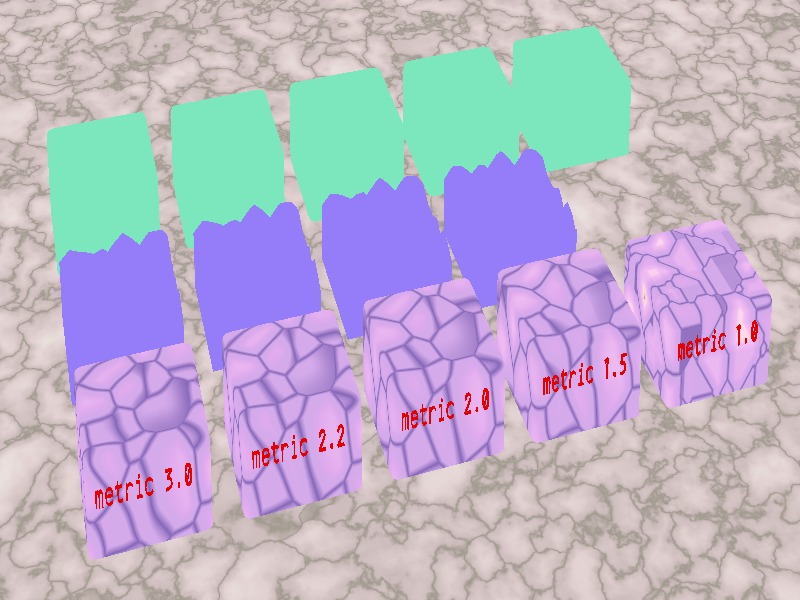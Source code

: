 // This work is licensed under the Creative Commons Attribution 3.0 Unported License.
// To view a copy of this license, visit http://creativecommons.org/licenses/by/3.0/
// or send a letter to Creative Commons, 444 Castro Street, Suite 900, Mountain View,
// California, 94041, USA.
//
// Persistence Of Vision Ray Tracer ('POV-Ray') sample file.
//
// Crackle pattern example crackle2.pov.
//
// Date: April 2001
// Auth: Christoph Hormann
// Updated: January 2017
//
// -w512 -h256 +a0.3

#version 3.7;
global_settings { assumed_gamma 1.0 }
#default { finish { ambient 0.006 diffuse 0.456 } }

light_source {
    <1.6,1.9,2.7>*10000
    color rgb 1.3
}

//-------------------------------------------------------------------------
// This scene uses a non-standard camera set-up.
// (See CAMERA in the included documentation for details.)
// If you are new to POV-Ray, you might want to try a different demo scene.
//-------------------------------------------------------------------------
camera {
    location  <7,24,12>
    direction y
    sky       z
    up        z
    right     2.5*x
    look_at   <0,0,0.3>
    angle     30
}

#declare SkyColor = srgb <0.60,0.70,0.95>;
sphere {
    <0,0,0>, 1
    texture {
        pigment { SkyColor }
        finish {
            ambient  0
            diffuse  0
            emission 1
        }
    }
    scale 100000
    no_shadow
    hollow on
}

#declare FloorColorA = srgb <0.63137,0.60392,0.56078>;
#declare FloorColorB = srgb <0.80392,0.73725,0.73725>;
#declare FloorColorC = srgb <0.87843,0.81176,0.81176>;
#declare FloorColorD = srgb <0.92549,0.89804,0.87843>;
plane {
    z, 0
    texture {
        pigment {
            crackle
            color_map {
                [ 0.0 FloorColorA ]
                [ 0.1 FloorColorB ]
                [ 0.4 FloorColorC ]
                [ 1.0 FloorColorD ]
            }
            warp { turbulence 0.6 }
        }
        finish {
            diffuse 0.6
            ambient 0.006
            specular 0.2
            reflection {
                0.2, 0.6
                fresnel on
            }
            conserve_energy
        }
   }
}

#macro Objs(Metr)
  union {
      #local T_CrackColor00 = srgb <0.52157,0.40000,0.72549>;
      #local T_CrackColor01 = srgb <0.83137,0.66667,0.92157>;
      #local T_CrackColor02 = srgb <0.83137,0.66667,0.92157>;
      #local T_CrackColor03 = srgb <0.87059,0.66667,0.92941>;
      #local T_CrackColor04 = srgb <0.95686,0.75294,0.95294>;
      #local T_CrackColor05 = srgb <1.00000,0.84314,0.93333>;
      #local T_CrackColor06 = srgb <0.98823,0.85490,0.79216>;
      #local T_CrackColor07 = srgb <0.97647,0.86667,0.67059>;
      #local T_CrackColor08 = srgb <0.98823,0.86667,0.60784>;
      #local T_CrackColor09 = srgb <0.58431,0.48628,0.90588>;
      #local T_Crack = texture {
          pigment {
              crackle metric Metr
              color_map {
                  [ 0.0000 T_CrackColor00 ]
                  [ 0.1000 T_CrackColor01 ]
                  [ 0.2000 T_CrackColor02 ]
                  [ 0.3000 T_CrackColor03 ]
                  [ 0.7000 T_CrackColor04 ]
                  [ 0.8000 T_CrackColor05 ]
                  [ 0.9000 T_CrackColor06 ]
                  [ 0.9300 T_CrackColor07 ]
                  [ 0.9800 T_CrackColor08 ]
                  [ 1.0000 T_CrackColor09 ]
              }
              scale 0.7
          }
          finish {
              ambient 0.006
              diffuse 0.7
              brilliance 1.3
              specular 0.3
          }
      }

      superellipsoid {
          <0.1, 0.1>
          scale <1.0,1.0,0.6>
          texture { T_Crack }
          translate <0.0,3.0,0.3>
      }

      #local NormalPigmColor = srgb <0.48628,0.90588,0.73725>;
      superellipsoid {
          <0.1, 0.1>
          scale <1.0, 1.0, 0.6>
          texture {
              pigment { NormalPigmColor }
              finish {
                  specular 0.5
                  roughness 0.04
                  diffuse 0.8
                  brilliance 2.0
                  ambient 0.006
              }
              normal {
                  crackle 0.7 metric Metr
                  scale 0.7
              }
          }
          translate <0.0,-3.0,0.3>
      }

      #if (Metr != 1)
          #local IsoPigmColor = srgb <0.58431,0.48628,0.97647>;
          #local fn_Crack = function {
              pattern { crackle metric Metr scale 0.7 }
          }
          isosurface {
              function { z-fn_Crack(x,y,0.6)*0.35 }
              max_gradient 1.5
              accuracy 0.001
              contained_by { box { <-1.0,-1.0,-0.6>,<1.0,1.0,1.1> } }
              texture {
                  pigment { IsoPigmColor }
                  finish {
                      specular 0.2
                      roughness 0.04
                      diffuse 0.8
                      brilliance 2.0
                      ambient 0.006
                  }
              }
              translate 0.6*z
          }
      #end

      #local Red = srgb <1,0,0>;
      text {
          ttf "crystal.ttf", concat("metric ",str(Metr,0,1)), 0.1, 0
          rotate 90*x
          rotate 180*z
          scale 0.3
          translate <0.85,4.01,0.5>
          texture { pigment { color Red*0.8 } }
      }
      translate -1*y
  }
#end

object { Objs(1)   translate -5.0*x }
object { Objs(1.5) translate -2.5*x }
object { Objs(2)   translate  0.0*x }
object { Objs(2.2) translate  2.5*x }
object { Objs(3)   translate  5.0*x }

